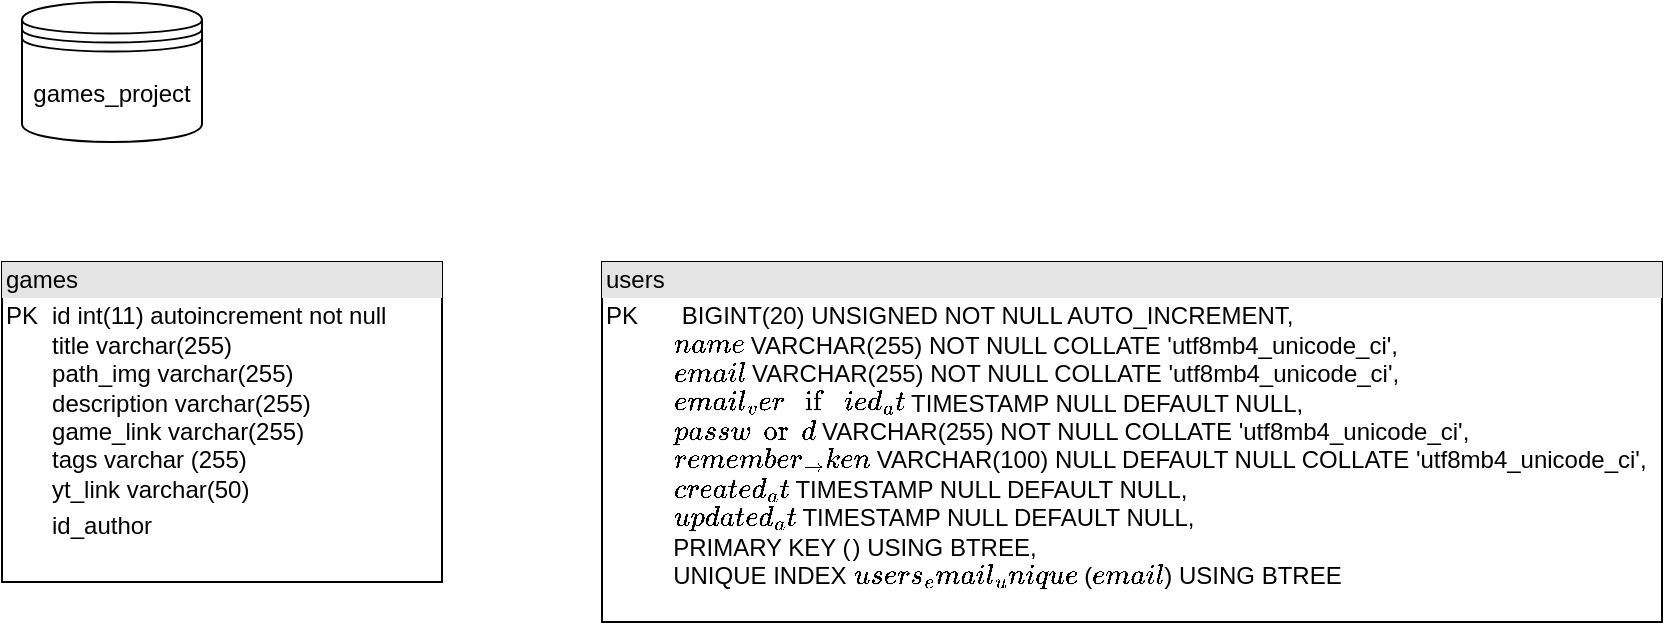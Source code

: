 <mxfile version="21.6.9" type="github">
  <diagram id="C5RBs43oDa-KdzZeNtuy" name="Page-1">
    <mxGraphModel dx="1290" dy="574" grid="1" gridSize="10" guides="1" tooltips="1" connect="1" arrows="1" fold="1" page="1" pageScale="1" pageWidth="827" pageHeight="1169" math="0" shadow="0">
      <root>
        <mxCell id="WIyWlLk6GJQsqaUBKTNV-0" />
        <mxCell id="WIyWlLk6GJQsqaUBKTNV-1" parent="WIyWlLk6GJQsqaUBKTNV-0" />
        <mxCell id="9_bZDIS_x4RIL5H-y-oH-0" value="games_project" style="shape=datastore;whiteSpace=wrap;html=1;" vertex="1" parent="WIyWlLk6GJQsqaUBKTNV-1">
          <mxGeometry x="20" y="120" width="90" height="70" as="geometry" />
        </mxCell>
        <mxCell id="9_bZDIS_x4RIL5H-y-oH-15" value="&lt;div style=&quot;box-sizing:border-box;width:100%;background:#e4e4e4;padding:2px;&quot;&gt;games&lt;/div&gt;&lt;table style=&quot;width:100%;font-size:1em;&quot; cellpadding=&quot;2&quot; cellspacing=&quot;0&quot;&gt;&lt;tbody&gt;&lt;tr&gt;&lt;td&gt;PK&lt;br&gt;&lt;br&gt;&lt;br&gt;&lt;br&gt;&lt;br&gt;&lt;br&gt;&lt;br&gt;&lt;/td&gt;&lt;td&gt;id int(11) autoincrement not null&lt;br&gt;title varchar(255)&lt;br&gt;path_img varchar(255)&lt;br&gt;description varchar(255)&lt;br&gt;game_link varchar(255)&lt;br&gt;tags varchar (255)&lt;br&gt;yt_link varchar(50)&lt;/td&gt;&lt;/tr&gt;&lt;tr&gt;&lt;td&gt;&lt;br&gt;&lt;/td&gt;&lt;td&gt;id_author&amp;nbsp;&lt;/td&gt;&lt;/tr&gt;&lt;tr&gt;&lt;td&gt;&lt;/td&gt;&lt;td&gt;&lt;br&gt;&lt;/td&gt;&lt;/tr&gt;&lt;/tbody&gt;&lt;/table&gt;" style="verticalAlign=top;align=left;overflow=fill;html=1;whiteSpace=wrap;" vertex="1" parent="WIyWlLk6GJQsqaUBKTNV-1">
          <mxGeometry x="10" y="250" width="220" height="160" as="geometry" />
        </mxCell>
        <mxCell id="9_bZDIS_x4RIL5H-y-oH-16" value="&lt;div style=&quot;box-sizing:border-box;width:100%;background:#e4e4e4;padding:2px;&quot;&gt;users&lt;/div&gt;&lt;table style=&quot;width:100%;font-size:1em;&quot; cellpadding=&quot;2&quot; cellspacing=&quot;0&quot;&gt;&lt;tbody&gt;&lt;tr&gt;&lt;td&gt;PK&lt;br&gt;&lt;br&gt;&lt;br&gt;&lt;br&gt;&lt;br&gt;&lt;br&gt;&lt;br&gt;&lt;br&gt;&lt;br&gt;&lt;br&gt;&lt;/td&gt;&lt;td&gt;&amp;nbsp; &amp;nbsp; `id` BIGINT(20) UNSIGNED NOT NULL AUTO_INCREMENT,&lt;br style=&quot;border-color: var(--border-color); padding: 0px; margin: 0px;&quot;&gt;&amp;nbsp;&amp;nbsp;&amp;nbsp;&amp;nbsp;`name` VARCHAR(255) NOT NULL COLLATE &#39;utf8mb4_unicode_ci&#39;,&lt;br style=&quot;border-color: var(--border-color); padding: 0px; margin: 0px;&quot;&gt;&amp;nbsp;&amp;nbsp;&amp;nbsp;&amp;nbsp;`email` VARCHAR(255) NOT NULL COLLATE &#39;utf8mb4_unicode_ci&#39;,&lt;br style=&quot;border-color: var(--border-color); padding: 0px; margin: 0px;&quot;&gt;&amp;nbsp;&amp;nbsp;&amp;nbsp;&amp;nbsp;`email_verified_at` TIMESTAMP NULL DEFAULT NULL,&lt;br style=&quot;border-color: var(--border-color); padding: 0px; margin: 0px;&quot;&gt;&amp;nbsp;&amp;nbsp;&amp;nbsp;&amp;nbsp;`password` VARCHAR(255) NOT NULL COLLATE &#39;utf8mb4_unicode_ci&#39;,&lt;br style=&quot;border-color: var(--border-color); padding: 0px; margin: 0px;&quot;&gt;&amp;nbsp;&amp;nbsp;&amp;nbsp;&amp;nbsp;`remember_token` VARCHAR(100) NULL DEFAULT NULL COLLATE &#39;utf8mb4_unicode_ci&#39;,&lt;br style=&quot;border-color: var(--border-color); padding: 0px; margin: 0px;&quot;&gt;&amp;nbsp;&amp;nbsp;&amp;nbsp;&amp;nbsp;`created_at` TIMESTAMP NULL DEFAULT NULL,&lt;br style=&quot;border-color: var(--border-color); padding: 0px; margin: 0px;&quot;&gt;&amp;nbsp;&amp;nbsp;&amp;nbsp;&amp;nbsp;`updated_at` TIMESTAMP NULL DEFAULT NULL,&lt;br style=&quot;border-color: var(--border-color); padding: 0px; margin: 0px;&quot;&gt;&amp;nbsp;&amp;nbsp;&amp;nbsp;&amp;nbsp;PRIMARY KEY (`id`) USING BTREE,&lt;br style=&quot;border-color: var(--border-color); padding: 0px; margin: 0px;&quot;&gt;&amp;nbsp;&amp;nbsp;&amp;nbsp;&amp;nbsp;UNIQUE INDEX `users_email_unique` (`email`) USING BTREE&lt;br&gt;&lt;/td&gt;&lt;/tr&gt;&lt;tr&gt;&lt;td&gt;&lt;/td&gt;&lt;td&gt;&lt;br&gt;&lt;/td&gt;&lt;/tr&gt;&lt;/tbody&gt;&lt;/table&gt;" style="verticalAlign=top;align=left;overflow=fill;html=1;whiteSpace=wrap;" vertex="1" parent="WIyWlLk6GJQsqaUBKTNV-1">
          <mxGeometry x="310" y="250" width="530" height="180" as="geometry" />
        </mxCell>
      </root>
    </mxGraphModel>
  </diagram>
</mxfile>
